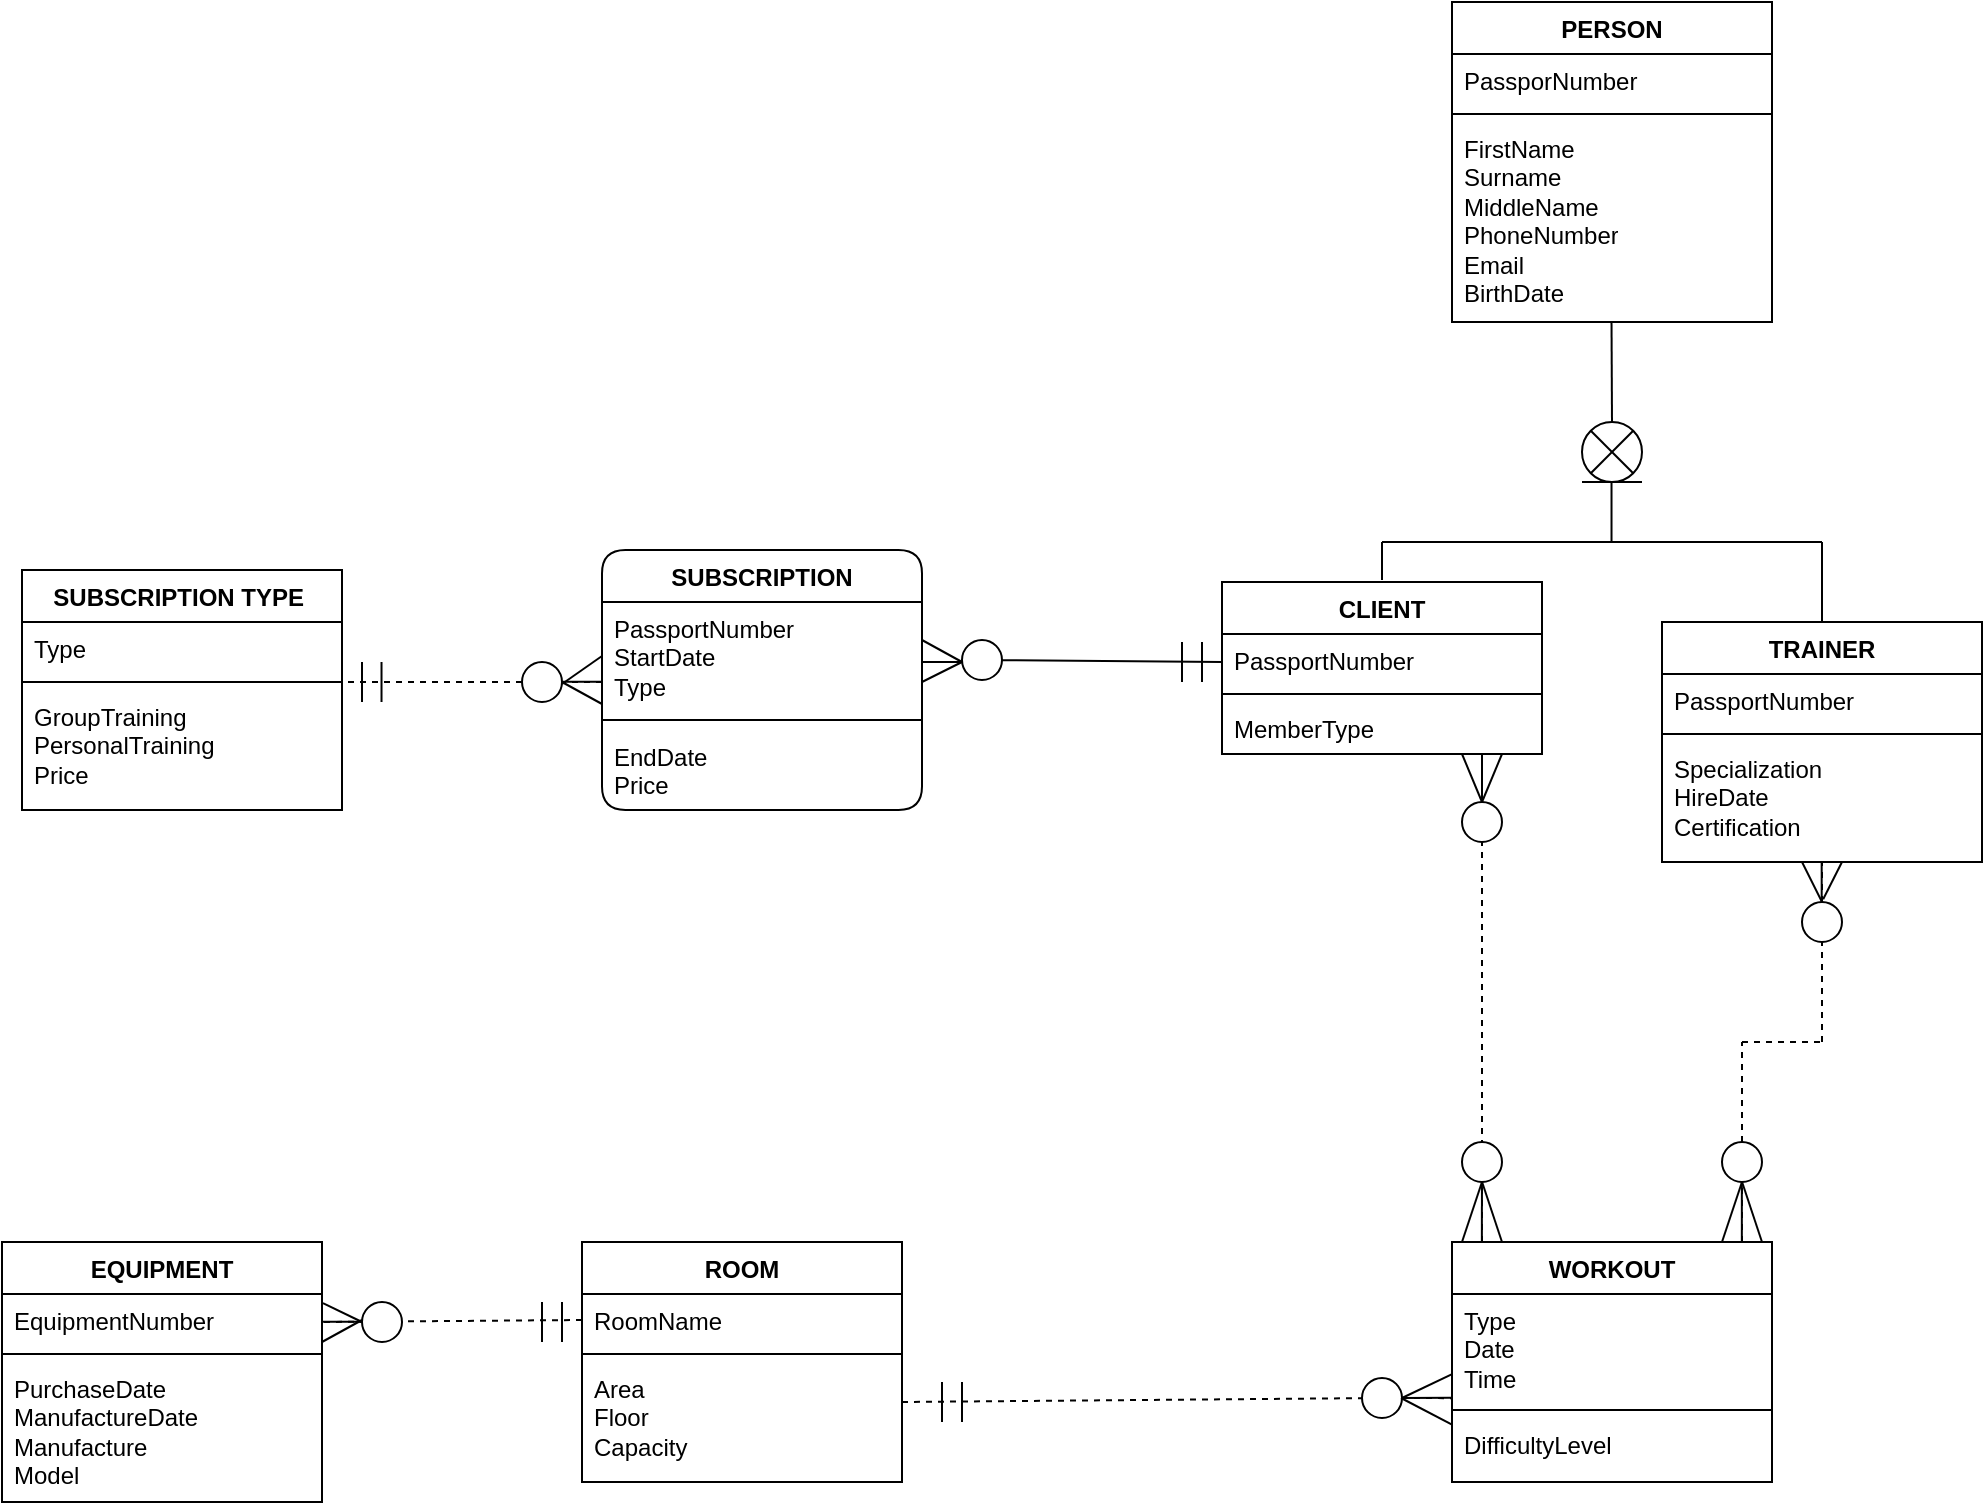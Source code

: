 <mxfile version="28.1.2">
  <diagram name="Страница — 1" id="pvLCgDvUEGHkcaz4u9Yu">
    <mxGraphModel dx="1753" dy="895" grid="1" gridSize="10" guides="1" tooltips="1" connect="1" arrows="1" fold="1" page="1" pageScale="1" pageWidth="1169" pageHeight="827" math="0" shadow="0">
      <root>
        <mxCell id="0" />
        <mxCell id="1" parent="0" />
        <mxCell id="lrAz5Elh-llLouG3XHdg-29" value="" style="endArrow=none;html=1;rounded=0;" parent="1" edge="1">
          <mxGeometry width="50" height="50" relative="1" as="geometry">
            <mxPoint x="865" y="230" as="sourcePoint" />
            <mxPoint x="864.76" y="180" as="targetPoint" />
          </mxGeometry>
        </mxCell>
        <mxCell id="lrAz5Elh-llLouG3XHdg-30" value="" style="ellipse;whiteSpace=wrap;html=1;" parent="1" vertex="1">
          <mxGeometry x="850" y="230" width="30" height="30" as="geometry" />
        </mxCell>
        <mxCell id="lrAz5Elh-llLouG3XHdg-31" value="" style="endArrow=none;html=1;rounded=0;entryX=1;entryY=0;entryDx=0;entryDy=0;exitX=0;exitY=1;exitDx=0;exitDy=0;" parent="1" source="lrAz5Elh-llLouG3XHdg-30" target="lrAz5Elh-llLouG3XHdg-30" edge="1">
          <mxGeometry width="50" height="50" relative="1" as="geometry">
            <mxPoint x="840" y="270" as="sourcePoint" />
            <mxPoint x="890" y="220" as="targetPoint" />
            <Array as="points" />
          </mxGeometry>
        </mxCell>
        <mxCell id="lrAz5Elh-llLouG3XHdg-32" value="" style="endArrow=none;html=1;rounded=0;exitX=1;exitY=1;exitDx=0;exitDy=0;entryX=0;entryY=0;entryDx=0;entryDy=0;" parent="1" source="lrAz5Elh-llLouG3XHdg-30" target="lrAz5Elh-llLouG3XHdg-30" edge="1">
          <mxGeometry width="50" height="50" relative="1" as="geometry">
            <mxPoint x="880" y="260" as="sourcePoint" />
            <mxPoint x="837.5" y="220" as="targetPoint" />
          </mxGeometry>
        </mxCell>
        <mxCell id="lrAz5Elh-llLouG3XHdg-33" value="" style="endArrow=none;html=1;rounded=0;" parent="1" edge="1">
          <mxGeometry width="50" height="50" relative="1" as="geometry">
            <mxPoint x="850" y="260" as="sourcePoint" />
            <mxPoint x="880" y="260" as="targetPoint" />
            <Array as="points" />
          </mxGeometry>
        </mxCell>
        <mxCell id="lrAz5Elh-llLouG3XHdg-34" value="" style="endArrow=none;html=1;rounded=0;" parent="1" edge="1">
          <mxGeometry width="50" height="50" relative="1" as="geometry">
            <mxPoint x="864.76" y="290" as="sourcePoint" />
            <mxPoint x="864.76" y="260" as="targetPoint" />
            <Array as="points" />
          </mxGeometry>
        </mxCell>
        <mxCell id="lrAz5Elh-llLouG3XHdg-35" value="" style="endArrow=none;html=1;rounded=0;" parent="1" edge="1">
          <mxGeometry width="50" height="50" relative="1" as="geometry">
            <mxPoint x="750" y="290" as="sourcePoint" />
            <mxPoint x="970" y="290" as="targetPoint" />
          </mxGeometry>
        </mxCell>
        <mxCell id="lrAz5Elh-llLouG3XHdg-36" value="" style="endArrow=none;html=1;rounded=0;" parent="1" target="lrAz5Elh-llLouG3XHdg-37" edge="1">
          <mxGeometry width="50" height="50" relative="1" as="geometry">
            <mxPoint x="970" y="290" as="sourcePoint" />
            <mxPoint x="970" y="290" as="targetPoint" />
            <Array as="points">
              <mxPoint x="970" y="330" />
            </Array>
          </mxGeometry>
        </mxCell>
        <mxCell id="lrAz5Elh-llLouG3XHdg-37" value="TRAINER" style="swimlane;fontStyle=1;align=center;verticalAlign=top;childLayout=stackLayout;horizontal=1;startSize=26;horizontalStack=0;resizeParent=1;resizeParentMax=0;resizeLast=0;collapsible=1;marginBottom=0;whiteSpace=wrap;html=1;" parent="1" vertex="1">
          <mxGeometry x="890" y="330" width="160" height="120" as="geometry" />
        </mxCell>
        <mxCell id="lrAz5Elh-llLouG3XHdg-38" value="PassportNumber" style="text;strokeColor=none;fillColor=none;align=left;verticalAlign=top;spacingLeft=4;spacingRight=4;overflow=hidden;rotatable=0;points=[[0,0.5],[1,0.5]];portConstraint=eastwest;whiteSpace=wrap;html=1;" parent="lrAz5Elh-llLouG3XHdg-37" vertex="1">
          <mxGeometry y="26" width="160" height="26" as="geometry" />
        </mxCell>
        <mxCell id="lrAz5Elh-llLouG3XHdg-39" value="" style="line;strokeWidth=1;fillColor=none;align=left;verticalAlign=middle;spacingTop=-1;spacingLeft=3;spacingRight=3;rotatable=0;labelPosition=right;points=[];portConstraint=eastwest;strokeColor=inherit;" parent="lrAz5Elh-llLouG3XHdg-37" vertex="1">
          <mxGeometry y="52" width="160" height="8" as="geometry" />
        </mxCell>
        <mxCell id="lrAz5Elh-llLouG3XHdg-40" value="Specialization&lt;div&gt;HireDate&lt;/div&gt;&lt;div&gt;Certification&lt;br&gt;&lt;div&gt;&lt;br&gt;&lt;/div&gt;&lt;/div&gt;" style="text;align=left;verticalAlign=top;spacingLeft=4;spacingRight=4;overflow=hidden;rotatable=0;points=[[0,0.5],[1,0.5]];portConstraint=eastwest;whiteSpace=wrap;html=1;glass=0;" parent="lrAz5Elh-llLouG3XHdg-37" vertex="1">
          <mxGeometry y="60" width="160" height="60" as="geometry" />
        </mxCell>
        <mxCell id="lrAz5Elh-llLouG3XHdg-41" value="" style="endArrow=none;html=1;rounded=0;" parent="1" edge="1">
          <mxGeometry width="50" height="50" relative="1" as="geometry">
            <mxPoint x="750" y="290" as="sourcePoint" />
            <mxPoint x="750" y="309" as="targetPoint" />
          </mxGeometry>
        </mxCell>
        <mxCell id="lrAz5Elh-llLouG3XHdg-47" value="" style="endArrow=none;html=1;rounded=0;" parent="1" source="lrAz5Elh-llLouG3XHdg-190" edge="1">
          <mxGeometry width="50" height="50" relative="1" as="geometry">
            <mxPoint x="540" y="350" as="sourcePoint" />
            <mxPoint x="670" y="350" as="targetPoint" />
          </mxGeometry>
        </mxCell>
        <mxCell id="lrAz5Elh-llLouG3XHdg-51" value="" style="endArrow=none;dashed=1;html=1;rounded=0;" parent="1" source="lrAz5Elh-llLouG3XHdg-141" edge="1">
          <mxGeometry width="50" height="50" relative="1" as="geometry">
            <mxPoint x="970" y="540" as="sourcePoint" />
            <mxPoint x="970" y="450" as="targetPoint" />
          </mxGeometry>
        </mxCell>
        <mxCell id="lrAz5Elh-llLouG3XHdg-52" value="" style="endArrow=none;dashed=1;html=1;rounded=0;" parent="1" edge="1">
          <mxGeometry width="50" height="50" relative="1" as="geometry">
            <mxPoint x="930" y="540" as="sourcePoint" />
            <mxPoint x="970" y="540" as="targetPoint" />
          </mxGeometry>
        </mxCell>
        <mxCell id="lrAz5Elh-llLouG3XHdg-54" value="" style="endArrow=none;dashed=1;html=1;rounded=0;" parent="1" source="lrAz5Elh-llLouG3XHdg-123" edge="1">
          <mxGeometry width="50" height="50" relative="1" as="geometry">
            <mxPoint x="930" y="640" as="sourcePoint" />
            <mxPoint x="930" y="540" as="targetPoint" />
          </mxGeometry>
        </mxCell>
        <mxCell id="lrAz5Elh-llLouG3XHdg-55" value="WORKOUT" style="swimlane;fontStyle=1;align=center;verticalAlign=top;childLayout=stackLayout;horizontal=1;startSize=26;horizontalStack=0;resizeParent=1;resizeParentMax=0;resizeLast=0;collapsible=1;marginBottom=0;whiteSpace=wrap;html=1;" parent="1" vertex="1">
          <mxGeometry x="785" y="640" width="160" height="120" as="geometry" />
        </mxCell>
        <mxCell id="lrAz5Elh-llLouG3XHdg-56" value="Type&lt;div&gt;Date&lt;/div&gt;&lt;div&gt;Time&lt;/div&gt;" style="text;strokeColor=none;fillColor=none;align=left;verticalAlign=top;spacingLeft=4;spacingRight=4;overflow=hidden;rotatable=0;points=[[0,0.5],[1,0.5]];portConstraint=eastwest;whiteSpace=wrap;html=1;" parent="lrAz5Elh-llLouG3XHdg-55" vertex="1">
          <mxGeometry y="26" width="160" height="54" as="geometry" />
        </mxCell>
        <mxCell id="lrAz5Elh-llLouG3XHdg-57" value="" style="line;strokeWidth=1;fillColor=none;align=left;verticalAlign=middle;spacingTop=-1;spacingLeft=3;spacingRight=3;rotatable=0;labelPosition=right;points=[];portConstraint=eastwest;strokeColor=inherit;" parent="lrAz5Elh-llLouG3XHdg-55" vertex="1">
          <mxGeometry y="80" width="160" height="8" as="geometry" />
        </mxCell>
        <mxCell id="lrAz5Elh-llLouG3XHdg-58" value="DifficultyLevel" style="text;strokeColor=none;fillColor=none;align=left;verticalAlign=top;spacingLeft=4;spacingRight=4;overflow=hidden;rotatable=0;points=[[0,0.5],[1,0.5]];portConstraint=eastwest;whiteSpace=wrap;html=1;" parent="lrAz5Elh-llLouG3XHdg-55" vertex="1">
          <mxGeometry y="88" width="160" height="32" as="geometry" />
        </mxCell>
        <mxCell id="lrAz5Elh-llLouG3XHdg-60" value="" style="endArrow=none;dashed=1;html=1;rounded=0;" parent="1" source="lrAz5Elh-llLouG3XHdg-112" edge="1">
          <mxGeometry width="50" height="50" relative="1" as="geometry">
            <mxPoint x="800" y="640" as="sourcePoint" />
            <mxPoint x="800" y="399" as="targetPoint" />
          </mxGeometry>
        </mxCell>
        <mxCell id="lrAz5Elh-llLouG3XHdg-61" value="CLIENT" style="swimlane;fontStyle=1;align=center;verticalAlign=top;childLayout=stackLayout;horizontal=1;startSize=26;horizontalStack=0;resizeParent=1;resizeParentMax=0;resizeLast=0;collapsible=1;marginBottom=0;whiteSpace=wrap;html=1;" parent="1" vertex="1">
          <mxGeometry x="670" y="310" width="160" height="86" as="geometry" />
        </mxCell>
        <mxCell id="lrAz5Elh-llLouG3XHdg-62" value="PassportNumber" style="text;strokeColor=none;fillColor=none;align=left;verticalAlign=top;spacingLeft=4;spacingRight=4;overflow=hidden;rotatable=0;points=[[0,0.5],[1,0.5]];portConstraint=eastwest;whiteSpace=wrap;html=1;" parent="lrAz5Elh-llLouG3XHdg-61" vertex="1">
          <mxGeometry y="26" width="160" height="26" as="geometry" />
        </mxCell>
        <mxCell id="lrAz5Elh-llLouG3XHdg-63" value="" style="line;strokeWidth=1;fillColor=none;align=left;verticalAlign=middle;spacingTop=-1;spacingLeft=3;spacingRight=3;rotatable=0;labelPosition=right;points=[];portConstraint=eastwest;strokeColor=inherit;" parent="lrAz5Elh-llLouG3XHdg-61" vertex="1">
          <mxGeometry y="52" width="160" height="8" as="geometry" />
        </mxCell>
        <mxCell id="lrAz5Elh-llLouG3XHdg-64" value="MemberType" style="text;strokeColor=none;fillColor=none;align=left;verticalAlign=top;spacingLeft=4;spacingRight=4;overflow=hidden;rotatable=0;points=[[0,0.5],[1,0.5]];portConstraint=eastwest;whiteSpace=wrap;html=1;" parent="lrAz5Elh-llLouG3XHdg-61" vertex="1">
          <mxGeometry y="60" width="160" height="26" as="geometry" />
        </mxCell>
        <mxCell id="lrAz5Elh-llLouG3XHdg-65" value="PERSON" style="swimlane;fontStyle=1;align=center;verticalAlign=top;childLayout=stackLayout;horizontal=1;startSize=26;horizontalStack=0;resizeParent=1;resizeParentMax=0;resizeLast=0;collapsible=1;marginBottom=0;whiteSpace=wrap;html=1;" parent="1" vertex="1">
          <mxGeometry x="785" y="20" width="160" height="160" as="geometry" />
        </mxCell>
        <mxCell id="lrAz5Elh-llLouG3XHdg-66" value="PassporNumber" style="text;strokeColor=none;fillColor=none;align=left;verticalAlign=top;spacingLeft=4;spacingRight=4;overflow=hidden;rotatable=0;points=[[0,0.5],[1,0.5]];portConstraint=eastwest;whiteSpace=wrap;html=1;" parent="lrAz5Elh-llLouG3XHdg-65" vertex="1">
          <mxGeometry y="26" width="160" height="26" as="geometry" />
        </mxCell>
        <mxCell id="lrAz5Elh-llLouG3XHdg-67" value="" style="line;strokeWidth=1;fillColor=none;align=left;verticalAlign=middle;spacingTop=-1;spacingLeft=3;spacingRight=3;rotatable=0;labelPosition=right;points=[];portConstraint=eastwest;strokeColor=inherit;" parent="lrAz5Elh-llLouG3XHdg-65" vertex="1">
          <mxGeometry y="52" width="160" height="8" as="geometry" />
        </mxCell>
        <mxCell id="lrAz5Elh-llLouG3XHdg-68" value="FirstName&lt;div&gt;Surname&lt;/div&gt;&lt;div&gt;MiddleName&lt;/div&gt;&lt;div&gt;PhoneNumber&lt;/div&gt;&lt;div&gt;Email&lt;/div&gt;&lt;div&gt;BirthDate&lt;/div&gt;" style="text;strokeColor=none;fillColor=none;align=left;verticalAlign=top;spacingLeft=4;spacingRight=4;overflow=hidden;rotatable=0;points=[[0,0.5],[1,0.5]];portConstraint=eastwest;whiteSpace=wrap;html=1;" parent="lrAz5Elh-llLouG3XHdg-65" vertex="1">
          <mxGeometry y="60" width="160" height="100" as="geometry" />
        </mxCell>
        <mxCell id="lrAz5Elh-llLouG3XHdg-70" value="ROOM" style="swimlane;fontStyle=1;align=center;verticalAlign=top;childLayout=stackLayout;horizontal=1;startSize=26;horizontalStack=0;resizeParent=1;resizeParentMax=0;resizeLast=0;collapsible=1;marginBottom=0;whiteSpace=wrap;html=1;" parent="1" vertex="1">
          <mxGeometry x="350" y="640" width="160" height="120" as="geometry" />
        </mxCell>
        <mxCell id="lrAz5Elh-llLouG3XHdg-71" value="RoomName" style="text;strokeColor=none;fillColor=none;align=left;verticalAlign=top;spacingLeft=4;spacingRight=4;overflow=hidden;rotatable=0;points=[[0,0.5],[1,0.5]];portConstraint=eastwest;whiteSpace=wrap;html=1;" parent="lrAz5Elh-llLouG3XHdg-70" vertex="1">
          <mxGeometry y="26" width="160" height="26" as="geometry" />
        </mxCell>
        <mxCell id="lrAz5Elh-llLouG3XHdg-72" value="" style="line;strokeWidth=1;fillColor=none;align=left;verticalAlign=middle;spacingTop=-1;spacingLeft=3;spacingRight=3;rotatable=0;labelPosition=right;points=[];portConstraint=eastwest;strokeColor=inherit;" parent="lrAz5Elh-llLouG3XHdg-70" vertex="1">
          <mxGeometry y="52" width="160" height="8" as="geometry" />
        </mxCell>
        <mxCell id="lrAz5Elh-llLouG3XHdg-73" value="Area&lt;div&gt;Floor&lt;/div&gt;&lt;div&gt;Capacity&lt;/div&gt;" style="text;strokeColor=none;fillColor=none;align=left;verticalAlign=top;spacingLeft=4;spacingRight=4;overflow=hidden;rotatable=0;points=[[0,0.5],[1,0.5]];portConstraint=eastwest;whiteSpace=wrap;html=1;" parent="lrAz5Elh-llLouG3XHdg-70" vertex="1">
          <mxGeometry y="60" width="160" height="60" as="geometry" />
        </mxCell>
        <mxCell id="lrAz5Elh-llLouG3XHdg-74" value="" style="endArrow=none;dashed=1;html=1;rounded=0;" parent="1" edge="1">
          <mxGeometry width="50" height="50" relative="1" as="geometry">
            <mxPoint x="350" y="679" as="sourcePoint" />
            <mxPoint x="220" y="680" as="targetPoint" />
          </mxGeometry>
        </mxCell>
        <mxCell id="lrAz5Elh-llLouG3XHdg-75" value="EQUIPMENT" style="swimlane;fontStyle=1;align=center;verticalAlign=top;childLayout=stackLayout;horizontal=1;startSize=26;horizontalStack=0;resizeParent=1;resizeParentMax=0;resizeLast=0;collapsible=1;marginBottom=0;whiteSpace=wrap;html=1;" parent="1" vertex="1">
          <mxGeometry x="60" y="640" width="160" height="130" as="geometry" />
        </mxCell>
        <mxCell id="lrAz5Elh-llLouG3XHdg-76" value="EquipmentNumber" style="text;strokeColor=none;fillColor=none;align=left;verticalAlign=top;spacingLeft=4;spacingRight=4;overflow=hidden;rotatable=0;points=[[0,0.5],[1,0.5]];portConstraint=eastwest;whiteSpace=wrap;html=1;" parent="lrAz5Elh-llLouG3XHdg-75" vertex="1">
          <mxGeometry y="26" width="160" height="26" as="geometry" />
        </mxCell>
        <mxCell id="lrAz5Elh-llLouG3XHdg-77" value="" style="line;strokeWidth=1;fillColor=none;align=left;verticalAlign=middle;spacingTop=-1;spacingLeft=3;spacingRight=3;rotatable=0;labelPosition=right;points=[];portConstraint=eastwest;strokeColor=inherit;" parent="lrAz5Elh-llLouG3XHdg-75" vertex="1">
          <mxGeometry y="52" width="160" height="8" as="geometry" />
        </mxCell>
        <mxCell id="lrAz5Elh-llLouG3XHdg-80" style="edgeStyle=orthogonalEdgeStyle;rounded=0;orthogonalLoop=1;jettySize=auto;html=1;exitX=1;exitY=0.5;exitDx=0;exitDy=0;" parent="lrAz5Elh-llLouG3XHdg-75" source="lrAz5Elh-llLouG3XHdg-76" target="lrAz5Elh-llLouG3XHdg-76" edge="1">
          <mxGeometry relative="1" as="geometry" />
        </mxCell>
        <mxCell id="lrAz5Elh-llLouG3XHdg-78" value="&lt;div&gt;PurchaseDate&lt;/div&gt;&lt;div&gt;&lt;span style=&quot;white-space-collapse: preserve;&quot; data-src-align=&quot;5:12&quot; class=&quot;aNeGP0gI0B9AV8JaHPyH&quot;&gt;ManufactureDate&lt;/span&gt;&lt;/div&gt;&lt;div&gt;&lt;span style=&quot;white-space-collapse: preserve;&quot; data-src-align=&quot;0:13&quot; class=&quot;aNeGP0gI0B9AV8JaHPyH&quot;&gt;Manufacture&lt;/span&gt;&lt;/div&gt;&lt;div&gt;&lt;span style=&quot;white-space-collapse: preserve;&quot; data-src-align=&quot;0:13&quot; class=&quot;aNeGP0gI0B9AV8JaHPyH&quot;&gt;&lt;span data-src-align=&quot;0:6&quot; class=&quot;aNeGP0gI0B9AV8JaHPyH&quot;&gt;Model&lt;/span&gt;&lt;/span&gt;&lt;/div&gt;" style="text;strokeColor=none;fillColor=none;align=left;verticalAlign=top;spacingLeft=4;spacingRight=4;overflow=hidden;rotatable=0;points=[[0,0.5],[1,0.5]];portConstraint=eastwest;whiteSpace=wrap;html=1;" parent="lrAz5Elh-llLouG3XHdg-75" vertex="1">
          <mxGeometry y="60" width="160" height="70" as="geometry" />
        </mxCell>
        <mxCell id="lrAz5Elh-llLouG3XHdg-81" value="SUBSCRIPTION" style="swimlane;fontStyle=1;align=center;verticalAlign=top;childLayout=stackLayout;horizontal=1;startSize=26;horizontalStack=0;resizeParent=1;resizeParentMax=0;resizeLast=0;collapsible=1;marginBottom=0;whiteSpace=wrap;html=1;rounded=1;" parent="1" vertex="1">
          <mxGeometry x="360" y="294" width="160" height="130" as="geometry" />
        </mxCell>
        <mxCell id="lrAz5Elh-llLouG3XHdg-82" value="PassportNumber&lt;div&gt;StartDate&lt;/div&gt;&lt;div&gt;Type&lt;br&gt;&lt;div&gt;&lt;div&gt;&lt;br&gt;&lt;/div&gt;&lt;div&gt;&lt;br&gt;&lt;/div&gt;&lt;div&gt;&lt;br&gt;&lt;/div&gt;&lt;/div&gt;&lt;/div&gt;" style="text;strokeColor=none;fillColor=none;align=left;verticalAlign=top;spacingLeft=4;spacingRight=4;overflow=hidden;rotatable=0;points=[[0,0.5],[1,0.5]];portConstraint=eastwest;whiteSpace=wrap;html=1;" parent="lrAz5Elh-llLouG3XHdg-81" vertex="1">
          <mxGeometry y="26" width="160" height="54" as="geometry" />
        </mxCell>
        <mxCell id="lrAz5Elh-llLouG3XHdg-83" value="" style="line;strokeWidth=1;fillColor=none;align=left;verticalAlign=middle;spacingTop=-1;spacingLeft=3;spacingRight=3;rotatable=0;labelPosition=right;points=[];portConstraint=eastwest;strokeColor=inherit;" parent="lrAz5Elh-llLouG3XHdg-81" vertex="1">
          <mxGeometry y="80" width="160" height="10" as="geometry" />
        </mxCell>
        <mxCell id="lrAz5Elh-llLouG3XHdg-84" value="EndDate&lt;div&gt;Price&lt;/div&gt;" style="text;strokeColor=none;fillColor=none;align=left;verticalAlign=top;spacingLeft=4;spacingRight=4;overflow=hidden;rotatable=0;points=[[0,0.5],[1,0.5]];portConstraint=eastwest;whiteSpace=wrap;html=1;rounded=0;dashed=1;" parent="lrAz5Elh-llLouG3XHdg-81" vertex="1">
          <mxGeometry y="90" width="160" height="40" as="geometry" />
        </mxCell>
        <mxCell id="lrAz5Elh-llLouG3XHdg-85" value="" style="endArrow=none;html=1;rounded=0;" parent="1" edge="1">
          <mxGeometry relative="1" as="geometry">
            <mxPoint x="540" y="350" as="sourcePoint" />
            <mxPoint x="540" y="350" as="targetPoint" />
            <Array as="points">
              <mxPoint x="520" y="350" />
            </Array>
          </mxGeometry>
        </mxCell>
        <mxCell id="lrAz5Elh-llLouG3XHdg-86" value="" style="resizable=0;html=1;whiteSpace=wrap;align=right;verticalAlign=bottom;" parent="lrAz5Elh-llLouG3XHdg-85" connectable="0" vertex="1">
          <mxGeometry x="1" relative="1" as="geometry">
            <mxPoint y="-100" as="offset" />
          </mxGeometry>
        </mxCell>
        <mxCell id="lrAz5Elh-llLouG3XHdg-92" value="SUBSCRIPTION TYPE&amp;nbsp;" style="swimlane;fontStyle=1;align=center;verticalAlign=top;childLayout=stackLayout;horizontal=1;startSize=26;horizontalStack=0;resizeParent=1;resizeParentMax=0;resizeLast=0;collapsible=1;marginBottom=0;whiteSpace=wrap;html=1;" parent="1" vertex="1">
          <mxGeometry x="70" y="304" width="160" height="120" as="geometry" />
        </mxCell>
        <mxCell id="lrAz5Elh-llLouG3XHdg-93" value="Type" style="text;strokeColor=none;fillColor=none;align=left;verticalAlign=top;spacingLeft=4;spacingRight=4;overflow=hidden;rotatable=0;points=[[0,0.5],[1,0.5]];portConstraint=eastwest;whiteSpace=wrap;html=1;" parent="lrAz5Elh-llLouG3XHdg-92" vertex="1">
          <mxGeometry y="26" width="160" height="26" as="geometry" />
        </mxCell>
        <mxCell id="lrAz5Elh-llLouG3XHdg-94" value="" style="line;strokeWidth=1;fillColor=none;align=left;verticalAlign=middle;spacingTop=-1;spacingLeft=3;spacingRight=3;rotatable=0;labelPosition=right;points=[];portConstraint=eastwest;strokeColor=inherit;" parent="lrAz5Elh-llLouG3XHdg-92" vertex="1">
          <mxGeometry y="52" width="160" height="8" as="geometry" />
        </mxCell>
        <mxCell id="lrAz5Elh-llLouG3XHdg-95" value="GroupTraining&lt;div&gt;PersonalTraining&lt;/div&gt;&lt;div&gt;Price&lt;/div&gt;" style="text;strokeColor=none;fillColor=none;align=left;verticalAlign=top;spacingLeft=4;spacingRight=4;overflow=hidden;rotatable=0;points=[[0,0.5],[1,0.5]];portConstraint=eastwest;whiteSpace=wrap;html=1;" parent="lrAz5Elh-llLouG3XHdg-92" vertex="1">
          <mxGeometry y="60" width="160" height="60" as="geometry" />
        </mxCell>
        <mxCell id="lrAz5Elh-llLouG3XHdg-98" value="" style="endArrow=none;dashed=1;html=1;rounded=0;" parent="1" source="lrAz5Elh-llLouG3XHdg-200" edge="1">
          <mxGeometry width="50" height="50" relative="1" as="geometry">
            <mxPoint x="360" y="360" as="sourcePoint" />
            <mxPoint x="230" y="360" as="targetPoint" />
          </mxGeometry>
        </mxCell>
        <mxCell id="lrAz5Elh-llLouG3XHdg-99" value="" style="endArrow=none;html=1;rounded=0;" parent="1" edge="1">
          <mxGeometry relative="1" as="geometry">
            <mxPoint x="790" y="396" as="sourcePoint" />
            <mxPoint x="800" y="420" as="targetPoint" />
          </mxGeometry>
        </mxCell>
        <mxCell id="lrAz5Elh-llLouG3XHdg-100" value="" style="resizable=0;html=1;whiteSpace=wrap;align=right;verticalAlign=bottom;" parent="lrAz5Elh-llLouG3XHdg-99" connectable="0" vertex="1">
          <mxGeometry x="1" relative="1" as="geometry" />
        </mxCell>
        <mxCell id="lrAz5Elh-llLouG3XHdg-101" value="" style="endArrow=none;html=1;rounded=0;" parent="1" edge="1">
          <mxGeometry relative="1" as="geometry">
            <mxPoint x="810" y="396" as="sourcePoint" />
            <mxPoint x="800" y="420" as="targetPoint" />
          </mxGeometry>
        </mxCell>
        <mxCell id="lrAz5Elh-llLouG3XHdg-102" value="" style="resizable=0;html=1;whiteSpace=wrap;align=right;verticalAlign=bottom;" parent="lrAz5Elh-llLouG3XHdg-101" connectable="0" vertex="1">
          <mxGeometry x="1" relative="1" as="geometry" />
        </mxCell>
        <mxCell id="lrAz5Elh-llLouG3XHdg-103" value="" style="endArrow=none;html=1;rounded=0;" parent="1" edge="1">
          <mxGeometry relative="1" as="geometry">
            <mxPoint x="800" y="396" as="sourcePoint" />
            <mxPoint x="800" y="420" as="targetPoint" />
          </mxGeometry>
        </mxCell>
        <mxCell id="lrAz5Elh-llLouG3XHdg-104" value="" style="resizable=0;html=1;whiteSpace=wrap;align=right;verticalAlign=bottom;" parent="lrAz5Elh-llLouG3XHdg-103" connectable="0" vertex="1">
          <mxGeometry x="1" relative="1" as="geometry" />
        </mxCell>
        <mxCell id="lrAz5Elh-llLouG3XHdg-113" value="" style="endArrow=none;dashed=1;html=1;rounded=0;" parent="1" target="lrAz5Elh-llLouG3XHdg-112" edge="1">
          <mxGeometry width="50" height="50" relative="1" as="geometry">
            <mxPoint x="800" y="640" as="sourcePoint" />
            <mxPoint x="800" y="399" as="targetPoint" />
          </mxGeometry>
        </mxCell>
        <mxCell id="lrAz5Elh-llLouG3XHdg-112" value="" style="verticalLabelPosition=bottom;verticalAlign=top;html=1;shape=mxgraph.flowchart.on-page_reference;" parent="1" vertex="1">
          <mxGeometry x="790" y="420" width="20" height="20" as="geometry" />
        </mxCell>
        <mxCell id="lrAz5Elh-llLouG3XHdg-116" value="" style="verticalLabelPosition=bottom;verticalAlign=top;html=1;shape=mxgraph.flowchart.on-page_reference;" parent="1" vertex="1">
          <mxGeometry x="790" y="590" width="20" height="20" as="geometry" />
        </mxCell>
        <mxCell id="lrAz5Elh-llLouG3XHdg-117" value="" style="endArrow=none;html=1;rounded=0;exitX=0.5;exitY=1;exitDx=0;exitDy=0;exitPerimeter=0;" parent="1" source="lrAz5Elh-llLouG3XHdg-116" edge="1">
          <mxGeometry relative="1" as="geometry">
            <mxPoint x="800" y="616" as="sourcePoint" />
            <mxPoint x="790" y="640" as="targetPoint" />
          </mxGeometry>
        </mxCell>
        <mxCell id="lrAz5Elh-llLouG3XHdg-118" value="" style="resizable=0;html=1;whiteSpace=wrap;align=right;verticalAlign=bottom;" parent="lrAz5Elh-llLouG3XHdg-117" connectable="0" vertex="1">
          <mxGeometry x="1" relative="1" as="geometry" />
        </mxCell>
        <mxCell id="lrAz5Elh-llLouG3XHdg-119" value="" style="endArrow=none;html=1;rounded=0;exitX=0.5;exitY=1;exitDx=0;exitDy=0;exitPerimeter=0;entryX=0.281;entryY=0;entryDx=0;entryDy=0;entryPerimeter=0;" parent="1" edge="1">
          <mxGeometry relative="1" as="geometry">
            <mxPoint x="800.04" y="610" as="sourcePoint" />
            <mxPoint x="810.0" y="640" as="targetPoint" />
          </mxGeometry>
        </mxCell>
        <mxCell id="lrAz5Elh-llLouG3XHdg-120" value="" style="resizable=0;html=1;whiteSpace=wrap;align=right;verticalAlign=bottom;" parent="lrAz5Elh-llLouG3XHdg-119" connectable="0" vertex="1">
          <mxGeometry x="1" relative="1" as="geometry" />
        </mxCell>
        <mxCell id="lrAz5Elh-llLouG3XHdg-121" value="" style="endArrow=none;html=1;rounded=0;exitX=0.5;exitY=1;exitDx=0;exitDy=0;exitPerimeter=0;" parent="1" edge="1">
          <mxGeometry relative="1" as="geometry">
            <mxPoint x="799.97" y="610" as="sourcePoint" />
            <mxPoint x="799.93" y="640" as="targetPoint" />
          </mxGeometry>
        </mxCell>
        <mxCell id="lrAz5Elh-llLouG3XHdg-122" value="" style="resizable=0;html=1;whiteSpace=wrap;align=right;verticalAlign=bottom;" parent="lrAz5Elh-llLouG3XHdg-121" connectable="0" vertex="1">
          <mxGeometry x="1" relative="1" as="geometry" />
        </mxCell>
        <mxCell id="lrAz5Elh-llLouG3XHdg-124" value="" style="endArrow=none;dashed=1;html=1;rounded=0;" parent="1" target="lrAz5Elh-llLouG3XHdg-123" edge="1">
          <mxGeometry width="50" height="50" relative="1" as="geometry">
            <mxPoint x="930" y="640" as="sourcePoint" />
            <mxPoint x="930" y="540" as="targetPoint" />
          </mxGeometry>
        </mxCell>
        <mxCell id="lrAz5Elh-llLouG3XHdg-123" value="" style="verticalLabelPosition=bottom;verticalAlign=top;html=1;shape=mxgraph.flowchart.on-page_reference;" parent="1" vertex="1">
          <mxGeometry x="920" y="590" width="20" height="20" as="geometry" />
        </mxCell>
        <mxCell id="lrAz5Elh-llLouG3XHdg-125" value="" style="endArrow=none;html=1;rounded=0;exitX=0.5;exitY=1;exitDx=0;exitDy=0;exitPerimeter=0;entryX=0.281;entryY=0;entryDx=0;entryDy=0;entryPerimeter=0;" parent="1" edge="1">
          <mxGeometry relative="1" as="geometry">
            <mxPoint x="930.04" y="610" as="sourcePoint" />
            <mxPoint x="940.0" y="640" as="targetPoint" />
          </mxGeometry>
        </mxCell>
        <mxCell id="lrAz5Elh-llLouG3XHdg-126" value="" style="resizable=0;html=1;whiteSpace=wrap;align=right;verticalAlign=bottom;" parent="lrAz5Elh-llLouG3XHdg-125" connectable="0" vertex="1">
          <mxGeometry x="1" relative="1" as="geometry" />
        </mxCell>
        <mxCell id="lrAz5Elh-llLouG3XHdg-127" value="" style="endArrow=none;html=1;rounded=0;exitX=0.5;exitY=1;exitDx=0;exitDy=0;exitPerimeter=0;" parent="1" edge="1">
          <mxGeometry relative="1" as="geometry">
            <mxPoint x="930" y="610" as="sourcePoint" />
            <mxPoint x="920" y="640" as="targetPoint" />
          </mxGeometry>
        </mxCell>
        <mxCell id="lrAz5Elh-llLouG3XHdg-128" value="" style="resizable=0;html=1;whiteSpace=wrap;align=right;verticalAlign=bottom;" parent="lrAz5Elh-llLouG3XHdg-127" connectable="0" vertex="1">
          <mxGeometry x="1" relative="1" as="geometry" />
        </mxCell>
        <mxCell id="lrAz5Elh-llLouG3XHdg-129" value="" style="endArrow=none;html=1;rounded=0;" parent="1" edge="1">
          <mxGeometry relative="1" as="geometry">
            <mxPoint x="929.92" y="610" as="sourcePoint" />
            <mxPoint x="929.92" y="640" as="targetPoint" />
          </mxGeometry>
        </mxCell>
        <mxCell id="lrAz5Elh-llLouG3XHdg-130" value="" style="resizable=0;html=1;whiteSpace=wrap;align=right;verticalAlign=bottom;" parent="lrAz5Elh-llLouG3XHdg-129" connectable="0" vertex="1">
          <mxGeometry x="1" relative="1" as="geometry" />
        </mxCell>
        <mxCell id="lrAz5Elh-llLouG3XHdg-135" value="" style="endArrow=none;html=1;rounded=0;entryX=0.529;entryY=-0.067;entryDx=0;entryDy=0;entryPerimeter=0;" parent="1" target="lrAz5Elh-llLouG3XHdg-141" edge="1">
          <mxGeometry relative="1" as="geometry">
            <mxPoint x="980" y="450" as="sourcePoint" />
            <mxPoint x="970" y="474" as="targetPoint" />
          </mxGeometry>
        </mxCell>
        <mxCell id="lrAz5Elh-llLouG3XHdg-136" value="" style="resizable=0;html=1;whiteSpace=wrap;align=right;verticalAlign=bottom;" parent="lrAz5Elh-llLouG3XHdg-135" connectable="0" vertex="1">
          <mxGeometry x="1" relative="1" as="geometry" />
        </mxCell>
        <mxCell id="lrAz5Elh-llLouG3XHdg-137" value="" style="endArrow=none;html=1;rounded=0;entryX=0.5;entryY=0;entryDx=0;entryDy=0;entryPerimeter=0;" parent="1" target="lrAz5Elh-llLouG3XHdg-141" edge="1">
          <mxGeometry relative="1" as="geometry">
            <mxPoint x="960" y="450" as="sourcePoint" />
            <mxPoint x="970" y="474" as="targetPoint" />
          </mxGeometry>
        </mxCell>
        <mxCell id="lrAz5Elh-llLouG3XHdg-138" value="" style="resizable=0;html=1;whiteSpace=wrap;align=right;verticalAlign=bottom;" parent="lrAz5Elh-llLouG3XHdg-137" connectable="0" vertex="1">
          <mxGeometry x="1" relative="1" as="geometry" />
        </mxCell>
        <mxCell id="lrAz5Elh-llLouG3XHdg-139" value="" style="endArrow=none;html=1;rounded=0;" parent="1" edge="1">
          <mxGeometry relative="1" as="geometry">
            <mxPoint x="969.84" y="450" as="sourcePoint" />
            <mxPoint x="969.84" y="474" as="targetPoint" />
          </mxGeometry>
        </mxCell>
        <mxCell id="lrAz5Elh-llLouG3XHdg-140" value="" style="resizable=0;html=1;whiteSpace=wrap;align=right;verticalAlign=bottom;" parent="lrAz5Elh-llLouG3XHdg-139" connectable="0" vertex="1">
          <mxGeometry x="1" relative="1" as="geometry" />
        </mxCell>
        <mxCell id="lrAz5Elh-llLouG3XHdg-142" value="" style="endArrow=none;dashed=1;html=1;rounded=0;" parent="1" target="lrAz5Elh-llLouG3XHdg-141" edge="1">
          <mxGeometry width="50" height="50" relative="1" as="geometry">
            <mxPoint x="970" y="540" as="sourcePoint" />
            <mxPoint x="970" y="450" as="targetPoint" />
          </mxGeometry>
        </mxCell>
        <mxCell id="lrAz5Elh-llLouG3XHdg-141" value="" style="verticalLabelPosition=bottom;verticalAlign=top;html=1;shape=mxgraph.flowchart.on-page_reference;" parent="1" vertex="1">
          <mxGeometry x="960" y="470" width="20" height="20" as="geometry" />
        </mxCell>
        <mxCell id="lrAz5Elh-llLouG3XHdg-148" value="" style="endArrow=none;html=1;rounded=0;" parent="1" edge="1">
          <mxGeometry relative="1" as="geometry">
            <mxPoint x="530" y="710" as="sourcePoint" />
            <mxPoint x="530" y="730" as="targetPoint" />
          </mxGeometry>
        </mxCell>
        <mxCell id="lrAz5Elh-llLouG3XHdg-149" value="" style="resizable=0;html=1;whiteSpace=wrap;align=right;verticalAlign=bottom;" parent="lrAz5Elh-llLouG3XHdg-148" connectable="0" vertex="1">
          <mxGeometry x="1" relative="1" as="geometry" />
        </mxCell>
        <mxCell id="lrAz5Elh-llLouG3XHdg-150" value="" style="endArrow=none;html=1;rounded=0;" parent="1" edge="1">
          <mxGeometry relative="1" as="geometry">
            <mxPoint x="540" y="710" as="sourcePoint" />
            <mxPoint x="540" y="730" as="targetPoint" />
          </mxGeometry>
        </mxCell>
        <mxCell id="lrAz5Elh-llLouG3XHdg-151" value="" style="resizable=0;html=1;whiteSpace=wrap;align=right;verticalAlign=bottom;" parent="lrAz5Elh-llLouG3XHdg-150" connectable="0" vertex="1">
          <mxGeometry x="1" relative="1" as="geometry" />
        </mxCell>
        <mxCell id="lrAz5Elh-llLouG3XHdg-153" value="" style="endArrow=none;dashed=1;html=1;rounded=0;" parent="1" target="lrAz5Elh-llLouG3XHdg-152" edge="1">
          <mxGeometry width="50" height="50" relative="1" as="geometry">
            <mxPoint x="510" y="720" as="sourcePoint" />
            <mxPoint x="785" y="720" as="targetPoint" />
          </mxGeometry>
        </mxCell>
        <mxCell id="lrAz5Elh-llLouG3XHdg-152" value="" style="verticalLabelPosition=bottom;verticalAlign=top;html=1;shape=mxgraph.flowchart.on-page_reference;" parent="1" vertex="1">
          <mxGeometry x="740" y="708" width="20" height="20" as="geometry" />
        </mxCell>
        <mxCell id="lrAz5Elh-llLouG3XHdg-154" value="" style="endArrow=none;html=1;rounded=0;exitX=0.002;exitY=0.739;exitDx=0;exitDy=0;exitPerimeter=0;" parent="1" source="lrAz5Elh-llLouG3XHdg-56" edge="1">
          <mxGeometry relative="1" as="geometry">
            <mxPoint x="780.23" y="708" as="sourcePoint" />
            <mxPoint x="760" y="718" as="targetPoint" />
          </mxGeometry>
        </mxCell>
        <mxCell id="lrAz5Elh-llLouG3XHdg-155" value="" style="resizable=0;html=1;whiteSpace=wrap;align=right;verticalAlign=bottom;" parent="lrAz5Elh-llLouG3XHdg-154" connectable="0" vertex="1">
          <mxGeometry x="1" relative="1" as="geometry" />
        </mxCell>
        <mxCell id="lrAz5Elh-llLouG3XHdg-160" value="" style="endArrow=none;html=1;rounded=0;exitX=1;exitY=0.5;exitDx=0;exitDy=0;exitPerimeter=0;entryX=0.003;entryY=0.105;entryDx=0;entryDy=0;entryPerimeter=0;" parent="1" edge="1">
          <mxGeometry relative="1" as="geometry">
            <mxPoint x="759.52" y="718" as="sourcePoint" />
            <mxPoint x="785.0" y="731.36" as="targetPoint" />
          </mxGeometry>
        </mxCell>
        <mxCell id="lrAz5Elh-llLouG3XHdg-161" value="" style="resizable=0;html=1;whiteSpace=wrap;align=right;verticalAlign=bottom;" parent="lrAz5Elh-llLouG3XHdg-160" connectable="0" vertex="1">
          <mxGeometry x="1" relative="1" as="geometry" />
        </mxCell>
        <mxCell id="lrAz5Elh-llLouG3XHdg-162" value="" style="endArrow=none;dashed=1;html=1;rounded=0;entryX=0.002;entryY=0.965;entryDx=0;entryDy=0;entryPerimeter=0;" parent="1" target="lrAz5Elh-llLouG3XHdg-56" edge="1">
          <mxGeometry width="50" height="50" relative="1" as="geometry">
            <mxPoint x="760" y="717.92" as="sourcePoint" />
            <mxPoint x="780" y="718" as="targetPoint" />
          </mxGeometry>
        </mxCell>
        <mxCell id="lrAz5Elh-llLouG3XHdg-163" value="" style="endArrow=none;html=1;rounded=0;" parent="1" edge="1">
          <mxGeometry relative="1" as="geometry">
            <mxPoint x="785" y="717.92" as="sourcePoint" />
            <mxPoint x="760" y="718" as="targetPoint" />
          </mxGeometry>
        </mxCell>
        <mxCell id="lrAz5Elh-llLouG3XHdg-164" value="" style="resizable=0;html=1;whiteSpace=wrap;align=right;verticalAlign=bottom;" parent="lrAz5Elh-llLouG3XHdg-163" connectable="0" vertex="1">
          <mxGeometry x="1" relative="1" as="geometry" />
        </mxCell>
        <mxCell id="lrAz5Elh-llLouG3XHdg-166" value="" style="endArrow=none;html=1;rounded=0;" parent="1" edge="1">
          <mxGeometry relative="1" as="geometry">
            <mxPoint x="530" y="710" as="sourcePoint" />
            <mxPoint x="530" y="730" as="targetPoint" />
          </mxGeometry>
        </mxCell>
        <mxCell id="lrAz5Elh-llLouG3XHdg-167" value="" style="resizable=0;html=1;whiteSpace=wrap;align=right;verticalAlign=bottom;" parent="lrAz5Elh-llLouG3XHdg-166" connectable="0" vertex="1">
          <mxGeometry x="1" relative="1" as="geometry" />
        </mxCell>
        <mxCell id="lrAz5Elh-llLouG3XHdg-172" value="" style="endArrow=none;html=1;rounded=0;" parent="1" edge="1">
          <mxGeometry relative="1" as="geometry">
            <mxPoint x="330" y="670" as="sourcePoint" />
            <mxPoint x="330" y="690" as="targetPoint" />
            <Array as="points">
              <mxPoint x="330" y="680" />
            </Array>
          </mxGeometry>
        </mxCell>
        <mxCell id="lrAz5Elh-llLouG3XHdg-173" value="" style="resizable=0;html=1;whiteSpace=wrap;align=right;verticalAlign=bottom;" parent="lrAz5Elh-llLouG3XHdg-172" connectable="0" vertex="1">
          <mxGeometry x="1" relative="1" as="geometry" />
        </mxCell>
        <mxCell id="lrAz5Elh-llLouG3XHdg-174" value="" style="endArrow=none;html=1;rounded=0;" parent="1" edge="1">
          <mxGeometry relative="1" as="geometry">
            <mxPoint x="340" y="670" as="sourcePoint" />
            <mxPoint x="340" y="690" as="targetPoint" />
          </mxGeometry>
        </mxCell>
        <mxCell id="lrAz5Elh-llLouG3XHdg-175" value="" style="resizable=0;html=1;whiteSpace=wrap;align=right;verticalAlign=bottom;" parent="lrAz5Elh-llLouG3XHdg-174" connectable="0" vertex="1">
          <mxGeometry x="1" relative="1" as="geometry" />
        </mxCell>
        <mxCell id="lrAz5Elh-llLouG3XHdg-176" value="" style="verticalLabelPosition=bottom;verticalAlign=top;html=1;shape=mxgraph.flowchart.on-page_reference;" parent="1" vertex="1">
          <mxGeometry x="240" y="670" width="20" height="20" as="geometry" />
        </mxCell>
        <mxCell id="lrAz5Elh-llLouG3XHdg-177" value="" style="endArrow=none;html=1;rounded=0;entryX=0;entryY=0.5;entryDx=0;entryDy=0;entryPerimeter=0;exitX=1.003;exitY=0.174;exitDx=0;exitDy=0;exitPerimeter=0;" parent="1" source="lrAz5Elh-llLouG3XHdg-76" target="lrAz5Elh-llLouG3XHdg-176" edge="1">
          <mxGeometry width="50" height="50" relative="1" as="geometry">
            <mxPoint x="240" y="650" as="sourcePoint" />
            <mxPoint x="290" y="600" as="targetPoint" />
          </mxGeometry>
        </mxCell>
        <mxCell id="lrAz5Elh-llLouG3XHdg-178" value="" style="endArrow=none;html=1;rounded=0;entryX=0;entryY=0.5;entryDx=0;entryDy=0;entryPerimeter=0;" parent="1" edge="1">
          <mxGeometry width="50" height="50" relative="1" as="geometry">
            <mxPoint x="220" y="690" as="sourcePoint" />
            <mxPoint x="240" y="679" as="targetPoint" />
          </mxGeometry>
        </mxCell>
        <mxCell id="lrAz5Elh-llLouG3XHdg-179" value="" style="endArrow=none;html=1;rounded=0;" parent="1" edge="1">
          <mxGeometry width="50" height="50" relative="1" as="geometry">
            <mxPoint x="220" y="679.89" as="sourcePoint" />
            <mxPoint x="230" y="679.89" as="targetPoint" />
            <Array as="points">
              <mxPoint x="240" y="679.89" />
            </Array>
          </mxGeometry>
        </mxCell>
        <mxCell id="lrAz5Elh-llLouG3XHdg-181" value="" style="endArrow=none;html=1;rounded=0;" parent="1" edge="1">
          <mxGeometry relative="1" as="geometry">
            <mxPoint x="660" y="340" as="sourcePoint" />
            <mxPoint x="660" y="360" as="targetPoint" />
          </mxGeometry>
        </mxCell>
        <mxCell id="lrAz5Elh-llLouG3XHdg-182" value="" style="resizable=0;html=1;whiteSpace=wrap;align=right;verticalAlign=bottom;" parent="lrAz5Elh-llLouG3XHdg-181" connectable="0" vertex="1">
          <mxGeometry x="1" relative="1" as="geometry" />
        </mxCell>
        <mxCell id="lrAz5Elh-llLouG3XHdg-187" value="" style="endArrow=none;html=1;rounded=0;" parent="1" edge="1">
          <mxGeometry relative="1" as="geometry">
            <mxPoint x="650" y="340" as="sourcePoint" />
            <mxPoint x="650" y="360" as="targetPoint" />
          </mxGeometry>
        </mxCell>
        <mxCell id="lrAz5Elh-llLouG3XHdg-188" value="" style="resizable=0;html=1;whiteSpace=wrap;align=right;verticalAlign=bottom;" parent="lrAz5Elh-llLouG3XHdg-187" connectable="0" vertex="1">
          <mxGeometry x="1" relative="1" as="geometry" />
        </mxCell>
        <mxCell id="lrAz5Elh-llLouG3XHdg-191" value="" style="endArrow=none;html=1;rounded=0;" parent="1" target="lrAz5Elh-llLouG3XHdg-190" edge="1">
          <mxGeometry width="50" height="50" relative="1" as="geometry">
            <mxPoint x="540" y="350" as="sourcePoint" />
            <mxPoint x="670" y="350" as="targetPoint" />
          </mxGeometry>
        </mxCell>
        <mxCell id="lrAz5Elh-llLouG3XHdg-190" value="" style="verticalLabelPosition=bottom;verticalAlign=top;html=1;shape=mxgraph.flowchart.on-page_reference;" parent="1" vertex="1">
          <mxGeometry x="540" y="339" width="20" height="20" as="geometry" />
        </mxCell>
        <mxCell id="lrAz5Elh-llLouG3XHdg-192" value="" style="endArrow=none;html=1;rounded=0;exitX=0.002;exitY=0.739;exitDx=0;exitDy=0;exitPerimeter=0;" parent="1" edge="1">
          <mxGeometry relative="1" as="geometry">
            <mxPoint x="540" y="350" as="sourcePoint" />
            <mxPoint x="520" y="360" as="targetPoint" />
          </mxGeometry>
        </mxCell>
        <mxCell id="lrAz5Elh-llLouG3XHdg-193" value="" style="resizable=0;html=1;whiteSpace=wrap;align=right;verticalAlign=bottom;" parent="lrAz5Elh-llLouG3XHdg-192" connectable="0" vertex="1">
          <mxGeometry x="1" relative="1" as="geometry" />
        </mxCell>
        <mxCell id="lrAz5Elh-llLouG3XHdg-194" value="" style="endArrow=none;html=1;rounded=0;" parent="1" edge="1">
          <mxGeometry relative="1" as="geometry">
            <mxPoint x="540" y="350" as="sourcePoint" />
            <mxPoint x="520" y="339" as="targetPoint" />
          </mxGeometry>
        </mxCell>
        <mxCell id="lrAz5Elh-llLouG3XHdg-195" value="" style="resizable=0;html=1;whiteSpace=wrap;align=right;verticalAlign=bottom;" parent="lrAz5Elh-llLouG3XHdg-194" connectable="0" vertex="1">
          <mxGeometry x="1" relative="1" as="geometry" />
        </mxCell>
        <mxCell id="lrAz5Elh-llLouG3XHdg-196" value="" style="endArrow=none;html=1;rounded=0;" parent="1" edge="1">
          <mxGeometry relative="1" as="geometry">
            <mxPoint x="240" y="350" as="sourcePoint" />
            <mxPoint x="240" y="370" as="targetPoint" />
            <Array as="points">
              <mxPoint x="240" y="360" />
            </Array>
          </mxGeometry>
        </mxCell>
        <mxCell id="lrAz5Elh-llLouG3XHdg-197" value="" style="resizable=0;html=1;whiteSpace=wrap;align=right;verticalAlign=bottom;" parent="lrAz5Elh-llLouG3XHdg-196" connectable="0" vertex="1">
          <mxGeometry x="1" relative="1" as="geometry" />
        </mxCell>
        <mxCell id="lrAz5Elh-llLouG3XHdg-198" value="" style="endArrow=none;html=1;rounded=0;" parent="1" edge="1">
          <mxGeometry relative="1" as="geometry">
            <mxPoint x="249.76" y="350" as="sourcePoint" />
            <mxPoint x="249.76" y="370" as="targetPoint" />
            <Array as="points">
              <mxPoint x="249.76" y="360" />
            </Array>
          </mxGeometry>
        </mxCell>
        <mxCell id="lrAz5Elh-llLouG3XHdg-199" value="" style="resizable=0;html=1;whiteSpace=wrap;align=right;verticalAlign=bottom;" parent="lrAz5Elh-llLouG3XHdg-198" connectable="0" vertex="1">
          <mxGeometry x="1" relative="1" as="geometry" />
        </mxCell>
        <mxCell id="lrAz5Elh-llLouG3XHdg-201" value="" style="endArrow=none;dashed=1;html=1;rounded=0;" parent="1" target="lrAz5Elh-llLouG3XHdg-200" edge="1">
          <mxGeometry width="50" height="50" relative="1" as="geometry">
            <mxPoint x="360" y="360" as="sourcePoint" />
            <mxPoint x="230" y="360" as="targetPoint" />
          </mxGeometry>
        </mxCell>
        <mxCell id="lrAz5Elh-llLouG3XHdg-200" value="" style="verticalLabelPosition=bottom;verticalAlign=top;html=1;shape=mxgraph.flowchart.on-page_reference;" parent="1" vertex="1">
          <mxGeometry x="320" y="350" width="20" height="20" as="geometry" />
        </mxCell>
        <mxCell id="lrAz5Elh-llLouG3XHdg-204" value="" style="endArrow=none;html=1;rounded=0;exitX=0.002;exitY=0.739;exitDx=0;exitDy=0;exitPerimeter=0;entryX=0.997;entryY=0.808;entryDx=0;entryDy=0;entryPerimeter=0;" parent="1" edge="1">
          <mxGeometry relative="1" as="geometry">
            <mxPoint x="360" y="347" as="sourcePoint" />
            <mxPoint x="340" y="361" as="targetPoint" />
          </mxGeometry>
        </mxCell>
        <mxCell id="lrAz5Elh-llLouG3XHdg-205" value="" style="resizable=0;html=1;whiteSpace=wrap;align=right;verticalAlign=bottom;" parent="lrAz5Elh-llLouG3XHdg-204" connectable="0" vertex="1">
          <mxGeometry x="1" relative="1" as="geometry" />
        </mxCell>
        <mxCell id="lrAz5Elh-llLouG3XHdg-206" value="" style="endArrow=none;html=1;rounded=0;" parent="1" edge="1">
          <mxGeometry relative="1" as="geometry">
            <mxPoint x="360" y="371" as="sourcePoint" />
            <mxPoint x="340" y="360" as="targetPoint" />
          </mxGeometry>
        </mxCell>
        <mxCell id="lrAz5Elh-llLouG3XHdg-207" value="" style="resizable=0;html=1;whiteSpace=wrap;align=right;verticalAlign=bottom;" parent="lrAz5Elh-llLouG3XHdg-206" connectable="0" vertex="1">
          <mxGeometry x="1" relative="1" as="geometry" />
        </mxCell>
        <mxCell id="lrAz5Elh-llLouG3XHdg-208" value="" style="endArrow=none;html=1;rounded=0;" parent="1" edge="1">
          <mxGeometry relative="1" as="geometry">
            <mxPoint x="360" y="359.89" as="sourcePoint" />
            <mxPoint x="360" y="359.89" as="targetPoint" />
            <Array as="points">
              <mxPoint x="340" y="359.89" />
            </Array>
          </mxGeometry>
        </mxCell>
        <mxCell id="lrAz5Elh-llLouG3XHdg-209" value="" style="resizable=0;html=1;whiteSpace=wrap;align=right;verticalAlign=bottom;" parent="lrAz5Elh-llLouG3XHdg-208" connectable="0" vertex="1">
          <mxGeometry x="1" relative="1" as="geometry">
            <mxPoint y="-100" as="offset" />
          </mxGeometry>
        </mxCell>
      </root>
    </mxGraphModel>
  </diagram>
</mxfile>
